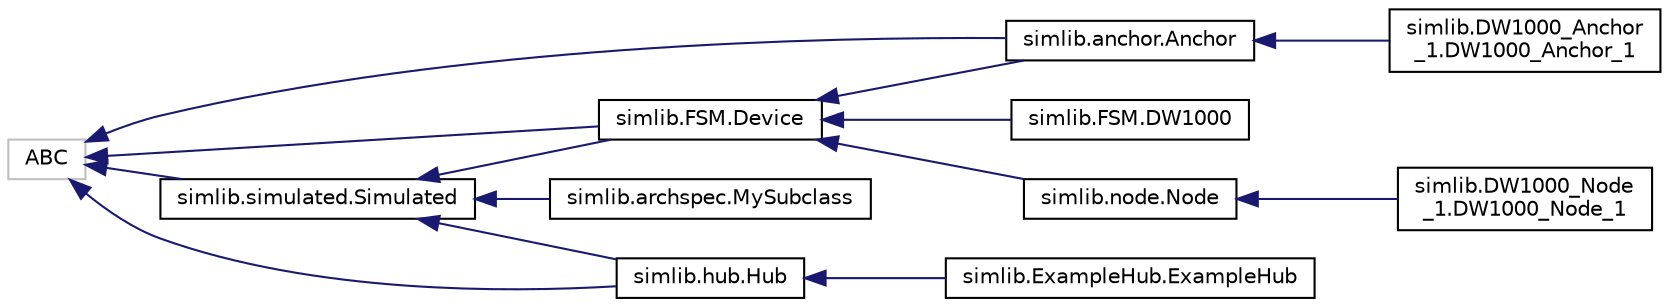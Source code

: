 digraph "Graphical Class Hierarchy"
{
  edge [fontname="Helvetica",fontsize="10",labelfontname="Helvetica",labelfontsize="10"];
  node [fontname="Helvetica",fontsize="10",shape=record];
  rankdir="LR";
  Node6 [label="ABC",height=0.2,width=0.4,color="grey75", fillcolor="white", style="filled"];
  Node6 -> Node0 [dir="back",color="midnightblue",fontsize="10",style="solid",fontname="Helvetica"];
  Node0 [label="simlib.anchor.Anchor",height=0.2,width=0.4,color="black", fillcolor="white", style="filled",URL="$classsimlib_1_1anchor_1_1_anchor.html"];
  Node0 -> Node1 [dir="back",color="midnightblue",fontsize="10",style="solid",fontname="Helvetica"];
  Node1 [label="simlib.DW1000_Anchor\l_1.DW1000_Anchor_1",height=0.2,width=0.4,color="black", fillcolor="white", style="filled",URL="$classsimlib_1_1_d_w1000___anchor__1_1_1_d_w1000___anchor__1.html"];
  Node6 -> Node9 [dir="back",color="midnightblue",fontsize="10",style="solid",fontname="Helvetica"];
  Node9 [label="simlib.FSM.Device",height=0.2,width=0.4,color="black", fillcolor="white", style="filled",URL="$classsimlib_1_1_f_s_m_1_1_device.html"];
  Node9 -> Node0 [dir="back",color="midnightblue",fontsize="10",style="solid",fontname="Helvetica"];
  Node9 -> Node10 [dir="back",color="midnightblue",fontsize="10",style="solid",fontname="Helvetica"];
  Node10 [label="simlib.FSM.DW1000",height=0.2,width=0.4,color="black", fillcolor="white", style="filled",URL="$classsimlib_1_1_f_s_m_1_1_d_w1000.html"];
  Node9 -> Node11 [dir="back",color="midnightblue",fontsize="10",style="solid",fontname="Helvetica"];
  Node11 [label="simlib.node.Node",height=0.2,width=0.4,color="black", fillcolor="white", style="filled",URL="$classsimlib_1_1node_1_1_node.html"];
  Node11 -> Node12 [dir="back",color="midnightblue",fontsize="10",style="solid",fontname="Helvetica"];
  Node12 [label="simlib.DW1000_Node\l_1.DW1000_Node_1",height=0.2,width=0.4,color="black", fillcolor="white", style="filled",URL="$classsimlib_1_1_d_w1000___node__1_1_1_d_w1000___node__1.html"];
  Node6 -> Node13 [dir="back",color="midnightblue",fontsize="10",style="solid",fontname="Helvetica"];
  Node13 [label="simlib.hub.Hub",height=0.2,width=0.4,color="black", fillcolor="white", style="filled",URL="$classsimlib_1_1hub_1_1_hub.html"];
  Node13 -> Node14 [dir="back",color="midnightblue",fontsize="10",style="solid",fontname="Helvetica"];
  Node14 [label="simlib.ExampleHub.ExampleHub",height=0.2,width=0.4,color="black", fillcolor="white", style="filled",URL="$classsimlib_1_1_example_hub_1_1_example_hub.html"];
  Node6 -> Node15 [dir="back",color="midnightblue",fontsize="10",style="solid",fontname="Helvetica"];
  Node15 [label="simlib.simulated.Simulated",height=0.2,width=0.4,color="black", fillcolor="white", style="filled",URL="$classsimlib_1_1simulated_1_1_simulated.html",tooltip="Classes ##. "];
  Node15 -> Node16 [dir="back",color="midnightblue",fontsize="10",style="solid",fontname="Helvetica"];
  Node16 [label="simlib.archspec.MySubclass",height=0.2,width=0.4,color="black", fillcolor="white", style="filled",URL="$classsimlib_1_1archspec_1_1_my_subclass.html"];
  Node15 -> Node9 [dir="back",color="midnightblue",fontsize="10",style="solid",fontname="Helvetica"];
  Node15 -> Node13 [dir="back",color="midnightblue",fontsize="10",style="solid",fontname="Helvetica"];
}
